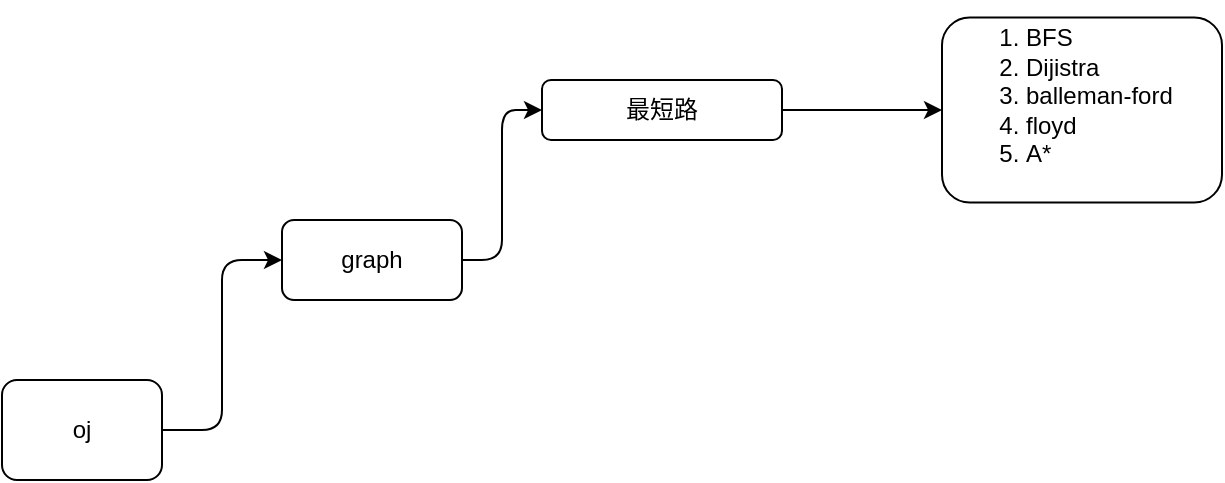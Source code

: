 <mxfile version="20.8.22" type="github">
  <diagram name="第 1 页" id="c0f3yW9Gil210HKwcmj0">
    <mxGraphModel dx="1306" dy="771" grid="1" gridSize="10" guides="1" tooltips="1" connect="1" arrows="1" fold="1" page="1" pageScale="1" pageWidth="2339" pageHeight="3300" math="0" shadow="0">
      <root>
        <mxCell id="0" />
        <mxCell id="1" parent="0" />
        <mxCell id="R-X1Kzi6aorfEDV6HySt-5" style="edgeStyle=orthogonalEdgeStyle;rounded=1;orthogonalLoop=1;jettySize=auto;html=1;exitX=1;exitY=0.5;exitDx=0;exitDy=0;entryX=0;entryY=0.5;entryDx=0;entryDy=0;" edge="1" parent="1" source="R-X1Kzi6aorfEDV6HySt-1" target="R-X1Kzi6aorfEDV6HySt-4">
          <mxGeometry relative="1" as="geometry" />
        </mxCell>
        <mxCell id="R-X1Kzi6aorfEDV6HySt-1" value="oj" style="rounded=1;whiteSpace=wrap;html=1;" vertex="1" parent="1">
          <mxGeometry x="150" y="280" width="80" height="50" as="geometry" />
        </mxCell>
        <mxCell id="R-X1Kzi6aorfEDV6HySt-9" style="edgeStyle=orthogonalEdgeStyle;rounded=1;orthogonalLoop=1;jettySize=auto;html=1;exitX=1;exitY=0.5;exitDx=0;exitDy=0;entryX=0;entryY=0.5;entryDx=0;entryDy=0;" edge="1" parent="1" source="R-X1Kzi6aorfEDV6HySt-4" target="R-X1Kzi6aorfEDV6HySt-8">
          <mxGeometry relative="1" as="geometry" />
        </mxCell>
        <mxCell id="R-X1Kzi6aorfEDV6HySt-4" value="graph" style="rounded=1;whiteSpace=wrap;html=1;" vertex="1" parent="1">
          <mxGeometry x="290" y="200" width="90" height="40" as="geometry" />
        </mxCell>
        <mxCell id="R-X1Kzi6aorfEDV6HySt-13" style="edgeStyle=orthogonalEdgeStyle;rounded=1;orthogonalLoop=1;jettySize=auto;html=1;exitX=1;exitY=0.5;exitDx=0;exitDy=0;" edge="1" parent="1" source="R-X1Kzi6aorfEDV6HySt-8" target="R-X1Kzi6aorfEDV6HySt-12">
          <mxGeometry relative="1" as="geometry" />
        </mxCell>
        <mxCell id="R-X1Kzi6aorfEDV6HySt-8" value="最短路" style="rounded=1;whiteSpace=wrap;html=1;" vertex="1" parent="1">
          <mxGeometry x="420" y="130" width="120" height="30" as="geometry" />
        </mxCell>
        <mxCell id="R-X1Kzi6aorfEDV6HySt-12" value="&lt;ol&gt;&lt;li&gt;BFS&lt;/li&gt;&lt;li&gt;Dijistra&lt;/li&gt;&lt;li&gt;balleman-ford&lt;/li&gt;&lt;li&gt;floyd&lt;/li&gt;&lt;li&gt;A*&lt;/li&gt;&lt;/ol&gt;&lt;div&gt;&lt;br&gt;&lt;/div&gt;" style="rounded=1;whiteSpace=wrap;html=1;align=left;" vertex="1" parent="1">
          <mxGeometry x="620" y="98.75" width="140" height="92.5" as="geometry" />
        </mxCell>
      </root>
    </mxGraphModel>
  </diagram>
</mxfile>
